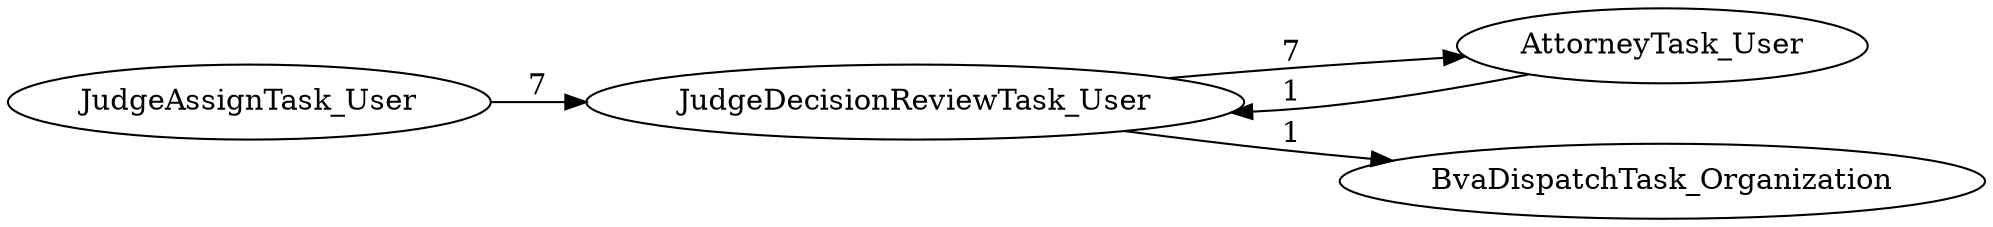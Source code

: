 digraph G {
rankdir="LR";
"JudgeAssignTask_User" -> "JudgeDecisionReviewTask_User" [label=7]
"JudgeDecisionReviewTask_User" -> "AttorneyTask_User" [label=7]
"AttorneyTask_User" -> "JudgeDecisionReviewTask_User" [label=1]
"JudgeDecisionReviewTask_User" -> "BvaDispatchTask_Organization" [label=1]
}

